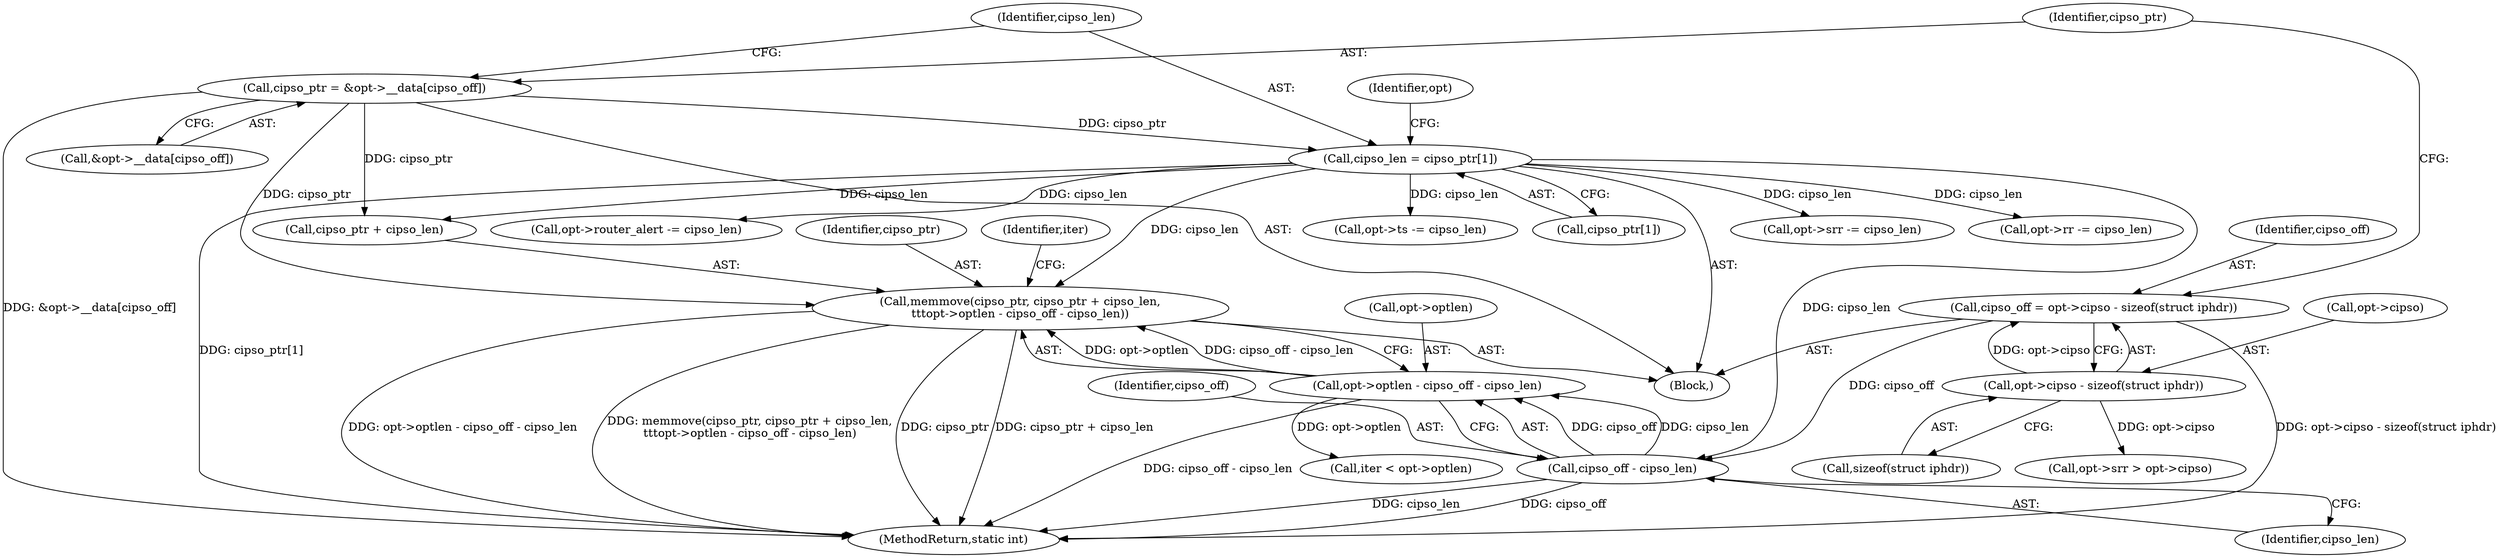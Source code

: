 digraph "1_linux_f6d8bd051c391c1c0458a30b2a7abcd939329259_5@API" {
"1000214" [label="(Call,memmove(cipso_ptr, cipso_ptr + cipso_len,\n\t\t\topt->optlen - cipso_off - cipso_len))"];
"1000144" [label="(Call,cipso_ptr = &opt->__data[cipso_off])"];
"1000152" [label="(Call,cipso_len = cipso_ptr[1])"];
"1000219" [label="(Call,opt->optlen - cipso_off - cipso_len)"];
"1000223" [label="(Call,cipso_off - cipso_len)"];
"1000136" [label="(Call,cipso_off = opt->cipso - sizeof(struct iphdr))"];
"1000138" [label="(Call,opt->cipso - sizeof(struct iphdr))"];
"1000154" [label="(Call,cipso_ptr[1])"];
"1000296" [label="(MethodReturn,static int)"];
"1000142" [label="(Call,sizeof(struct iphdr))"];
"1000138" [label="(Call,opt->cipso - sizeof(struct iphdr))"];
"1000153" [label="(Identifier,cipso_len)"];
"1000227" [label="(Identifier,iter)"];
"1000136" [label="(Call,cipso_off = opt->cipso - sizeof(struct iphdr))"];
"1000223" [label="(Call,cipso_off - cipso_len)"];
"1000216" [label="(Call,cipso_ptr + cipso_len)"];
"1000233" [label="(Call,iter < opt->optlen)"];
"1000219" [label="(Call,opt->optlen - cipso_off - cipso_len)"];
"1000160" [label="(Identifier,opt)"];
"1000165" [label="(Call,opt->srr -= cipso_len)"];
"1000145" [label="(Identifier,cipso_ptr)"];
"1000220" [label="(Call,opt->optlen)"];
"1000152" [label="(Call,cipso_len = cipso_ptr[1])"];
"1000225" [label="(Identifier,cipso_len)"];
"1000178" [label="(Call,opt->rr -= cipso_len)"];
"1000158" [label="(Call,opt->srr > opt->cipso)"];
"1000139" [label="(Call,opt->cipso)"];
"1000214" [label="(Call,memmove(cipso_ptr, cipso_ptr + cipso_len,\n\t\t\topt->optlen - cipso_off - cipso_len))"];
"1000137" [label="(Identifier,cipso_off)"];
"1000204" [label="(Call,opt->router_alert -= cipso_len)"];
"1000191" [label="(Call,opt->ts -= cipso_len)"];
"1000224" [label="(Identifier,cipso_off)"];
"1000146" [label="(Call,&opt->__data[cipso_off])"];
"1000130" [label="(Block,)"];
"1000215" [label="(Identifier,cipso_ptr)"];
"1000144" [label="(Call,cipso_ptr = &opt->__data[cipso_off])"];
"1000214" -> "1000130"  [label="AST: "];
"1000214" -> "1000219"  [label="CFG: "];
"1000215" -> "1000214"  [label="AST: "];
"1000216" -> "1000214"  [label="AST: "];
"1000219" -> "1000214"  [label="AST: "];
"1000227" -> "1000214"  [label="CFG: "];
"1000214" -> "1000296"  [label="DDG: cipso_ptr"];
"1000214" -> "1000296"  [label="DDG: cipso_ptr + cipso_len"];
"1000214" -> "1000296"  [label="DDG: opt->optlen - cipso_off - cipso_len"];
"1000214" -> "1000296"  [label="DDG: memmove(cipso_ptr, cipso_ptr + cipso_len,\n\t\t\topt->optlen - cipso_off - cipso_len)"];
"1000144" -> "1000214"  [label="DDG: cipso_ptr"];
"1000152" -> "1000214"  [label="DDG: cipso_len"];
"1000219" -> "1000214"  [label="DDG: opt->optlen"];
"1000219" -> "1000214"  [label="DDG: cipso_off - cipso_len"];
"1000144" -> "1000130"  [label="AST: "];
"1000144" -> "1000146"  [label="CFG: "];
"1000145" -> "1000144"  [label="AST: "];
"1000146" -> "1000144"  [label="AST: "];
"1000153" -> "1000144"  [label="CFG: "];
"1000144" -> "1000296"  [label="DDG: &opt->__data[cipso_off]"];
"1000144" -> "1000152"  [label="DDG: cipso_ptr"];
"1000144" -> "1000216"  [label="DDG: cipso_ptr"];
"1000152" -> "1000130"  [label="AST: "];
"1000152" -> "1000154"  [label="CFG: "];
"1000153" -> "1000152"  [label="AST: "];
"1000154" -> "1000152"  [label="AST: "];
"1000160" -> "1000152"  [label="CFG: "];
"1000152" -> "1000296"  [label="DDG: cipso_ptr[1]"];
"1000152" -> "1000165"  [label="DDG: cipso_len"];
"1000152" -> "1000178"  [label="DDG: cipso_len"];
"1000152" -> "1000191"  [label="DDG: cipso_len"];
"1000152" -> "1000204"  [label="DDG: cipso_len"];
"1000152" -> "1000216"  [label="DDG: cipso_len"];
"1000152" -> "1000223"  [label="DDG: cipso_len"];
"1000219" -> "1000223"  [label="CFG: "];
"1000220" -> "1000219"  [label="AST: "];
"1000223" -> "1000219"  [label="AST: "];
"1000219" -> "1000296"  [label="DDG: cipso_off - cipso_len"];
"1000223" -> "1000219"  [label="DDG: cipso_off"];
"1000223" -> "1000219"  [label="DDG: cipso_len"];
"1000219" -> "1000233"  [label="DDG: opt->optlen"];
"1000223" -> "1000225"  [label="CFG: "];
"1000224" -> "1000223"  [label="AST: "];
"1000225" -> "1000223"  [label="AST: "];
"1000223" -> "1000296"  [label="DDG: cipso_len"];
"1000223" -> "1000296"  [label="DDG: cipso_off"];
"1000136" -> "1000223"  [label="DDG: cipso_off"];
"1000136" -> "1000130"  [label="AST: "];
"1000136" -> "1000138"  [label="CFG: "];
"1000137" -> "1000136"  [label="AST: "];
"1000138" -> "1000136"  [label="AST: "];
"1000145" -> "1000136"  [label="CFG: "];
"1000136" -> "1000296"  [label="DDG: opt->cipso - sizeof(struct iphdr)"];
"1000138" -> "1000136"  [label="DDG: opt->cipso"];
"1000138" -> "1000142"  [label="CFG: "];
"1000139" -> "1000138"  [label="AST: "];
"1000142" -> "1000138"  [label="AST: "];
"1000138" -> "1000158"  [label="DDG: opt->cipso"];
}
